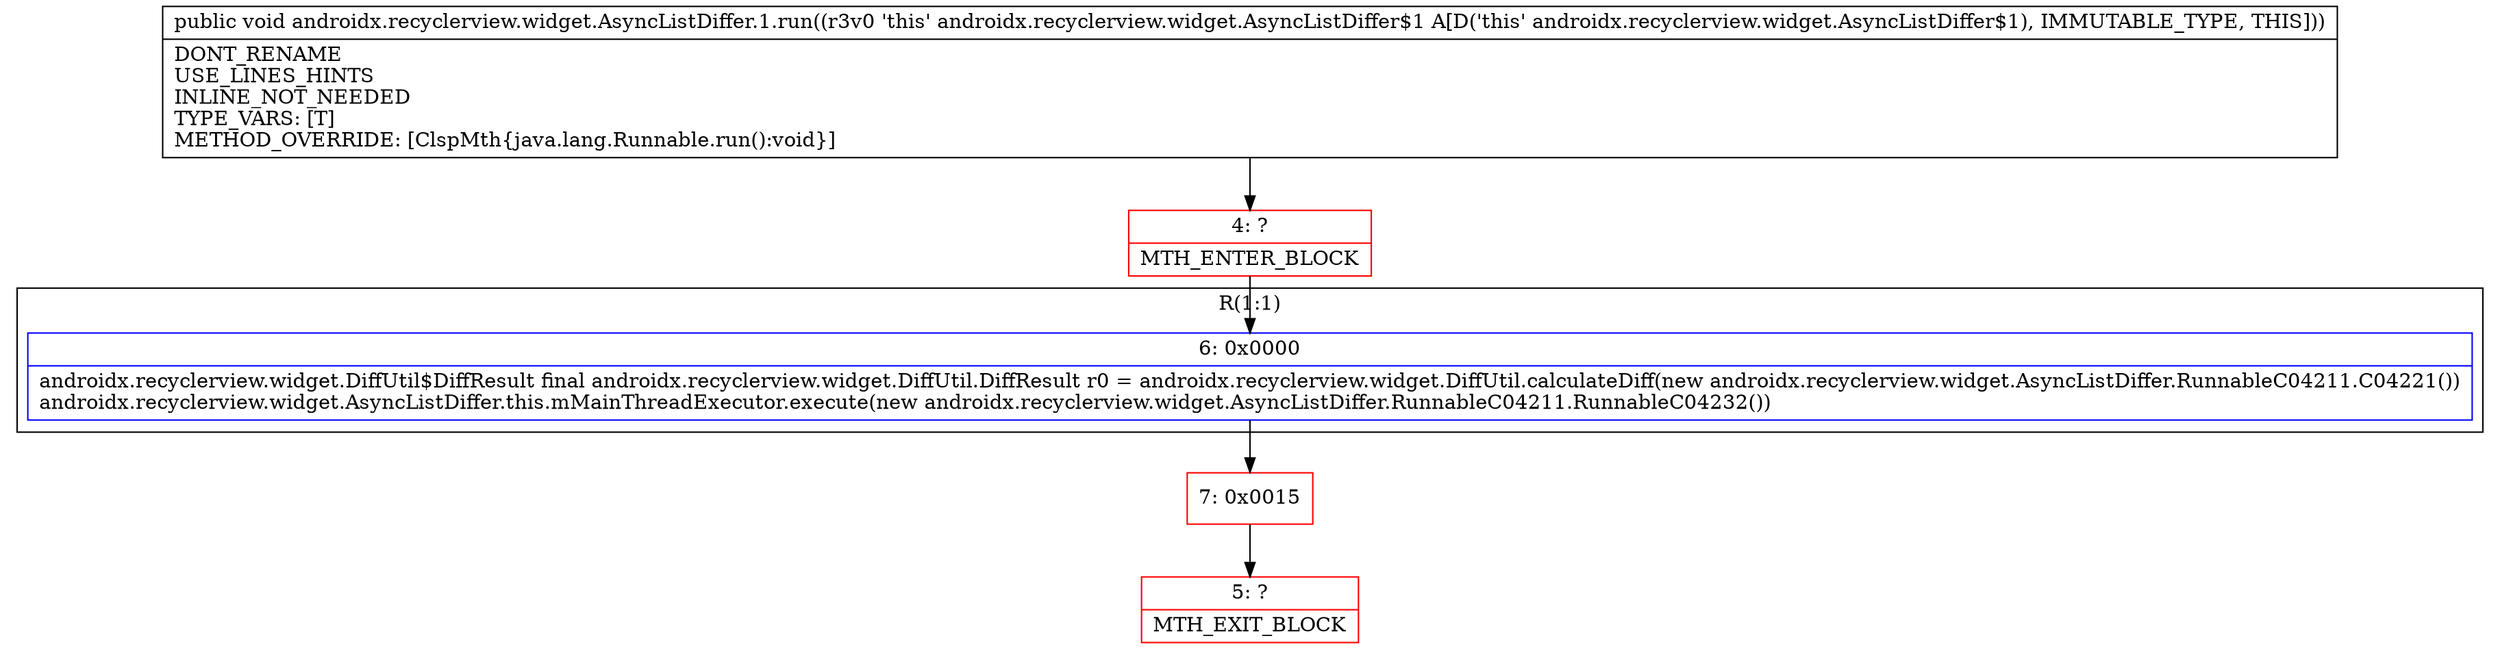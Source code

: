 digraph "CFG forandroidx.recyclerview.widget.AsyncListDiffer.1.run()V" {
subgraph cluster_Region_819382900 {
label = "R(1:1)";
node [shape=record,color=blue];
Node_6 [shape=record,label="{6\:\ 0x0000|androidx.recyclerview.widget.DiffUtil$DiffResult final androidx.recyclerview.widget.DiffUtil.DiffResult r0 = androidx.recyclerview.widget.DiffUtil.calculateDiff(new androidx.recyclerview.widget.AsyncListDiffer.RunnableC04211.C04221())\landroidx.recyclerview.widget.AsyncListDiffer.this.mMainThreadExecutor.execute(new androidx.recyclerview.widget.AsyncListDiffer.RunnableC04211.RunnableC04232())\l}"];
}
Node_4 [shape=record,color=red,label="{4\:\ ?|MTH_ENTER_BLOCK\l}"];
Node_7 [shape=record,color=red,label="{7\:\ 0x0015}"];
Node_5 [shape=record,color=red,label="{5\:\ ?|MTH_EXIT_BLOCK\l}"];
MethodNode[shape=record,label="{public void androidx.recyclerview.widget.AsyncListDiffer.1.run((r3v0 'this' androidx.recyclerview.widget.AsyncListDiffer$1 A[D('this' androidx.recyclerview.widget.AsyncListDiffer$1), IMMUTABLE_TYPE, THIS]))  | DONT_RENAME\lUSE_LINES_HINTS\lINLINE_NOT_NEEDED\lTYPE_VARS: [T]\lMETHOD_OVERRIDE: [ClspMth\{java.lang.Runnable.run():void\}]\l}"];
MethodNode -> Node_4;Node_6 -> Node_7;
Node_4 -> Node_6;
Node_7 -> Node_5;
}

